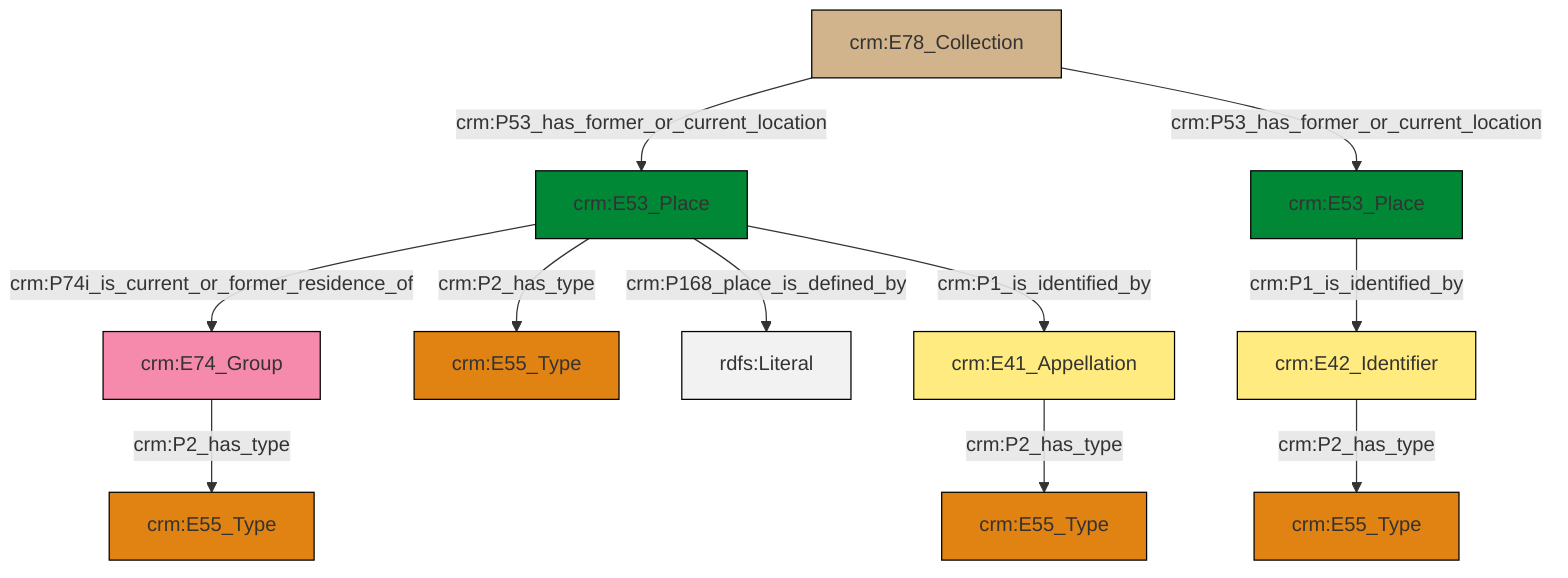 graph TD
classDef Literal fill:#f2f2f2,stroke:#000000;
classDef CRM_Entity fill:#FFFFFF,stroke:#000000;
classDef Temporal_Entity fill:#00C9E6, stroke:#000000;
classDef Type fill:#E18312, stroke:#000000;
classDef Time-Span fill:#2C9C91, stroke:#000000;
classDef Appellation fill:#FFEB7F, stroke:#000000;
classDef Place fill:#008836, stroke:#000000;
classDef Persistent_Item fill:#B266B2, stroke:#000000;
classDef Conceptual_Object fill:#FFD700, stroke:#000000;
classDef Physical_Thing fill:#D2B48C, stroke:#000000;
classDef Actor fill:#f58aad, stroke:#000000;
classDef PC_Classes fill:#4ce600, stroke:#000000;
classDef Multi fill:#cccccc,stroke:#000000;

8["crm:E53_Place"]:::Place -->|crm:P74i_is_current_or_former_residence_of| 9["crm:E74_Group"]:::Actor
8["crm:E53_Place"]:::Place -->|crm:P2_has_type| 4["crm:E55_Type"]:::Type
8["crm:E53_Place"]:::Place -->|crm:P168_place_is_defined_by| 14[rdfs:Literal]:::Literal
8["crm:E53_Place"]:::Place -->|crm:P1_is_identified_by| 10["crm:E41_Appellation"]:::Appellation
0["crm:E42_Identifier"]:::Appellation -->|crm:P2_has_type| 2["crm:E55_Type"]:::Type
10["crm:E41_Appellation"]:::Appellation -->|crm:P2_has_type| 6["crm:E55_Type"]:::Type
16["crm:E78_Collection"]:::Physical_Thing -->|crm:P53_has_former_or_current_location| 8["crm:E53_Place"]:::Place
19["crm:E53_Place"]:::Place -->|crm:P1_is_identified_by| 0["crm:E42_Identifier"]:::Appellation
9["crm:E74_Group"]:::Actor -->|crm:P2_has_type| 12["crm:E55_Type"]:::Type
16["crm:E78_Collection"]:::Physical_Thing -->|crm:P53_has_former_or_current_location| 19["crm:E53_Place"]:::Place